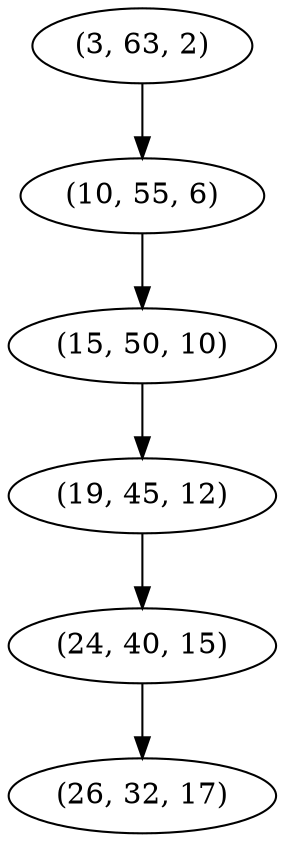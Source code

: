 digraph tree {
    "(3, 63, 2)";
    "(10, 55, 6)";
    "(15, 50, 10)";
    "(19, 45, 12)";
    "(24, 40, 15)";
    "(26, 32, 17)";
    "(3, 63, 2)" -> "(10, 55, 6)";
    "(10, 55, 6)" -> "(15, 50, 10)";
    "(15, 50, 10)" -> "(19, 45, 12)";
    "(19, 45, 12)" -> "(24, 40, 15)";
    "(24, 40, 15)" -> "(26, 32, 17)";
}

